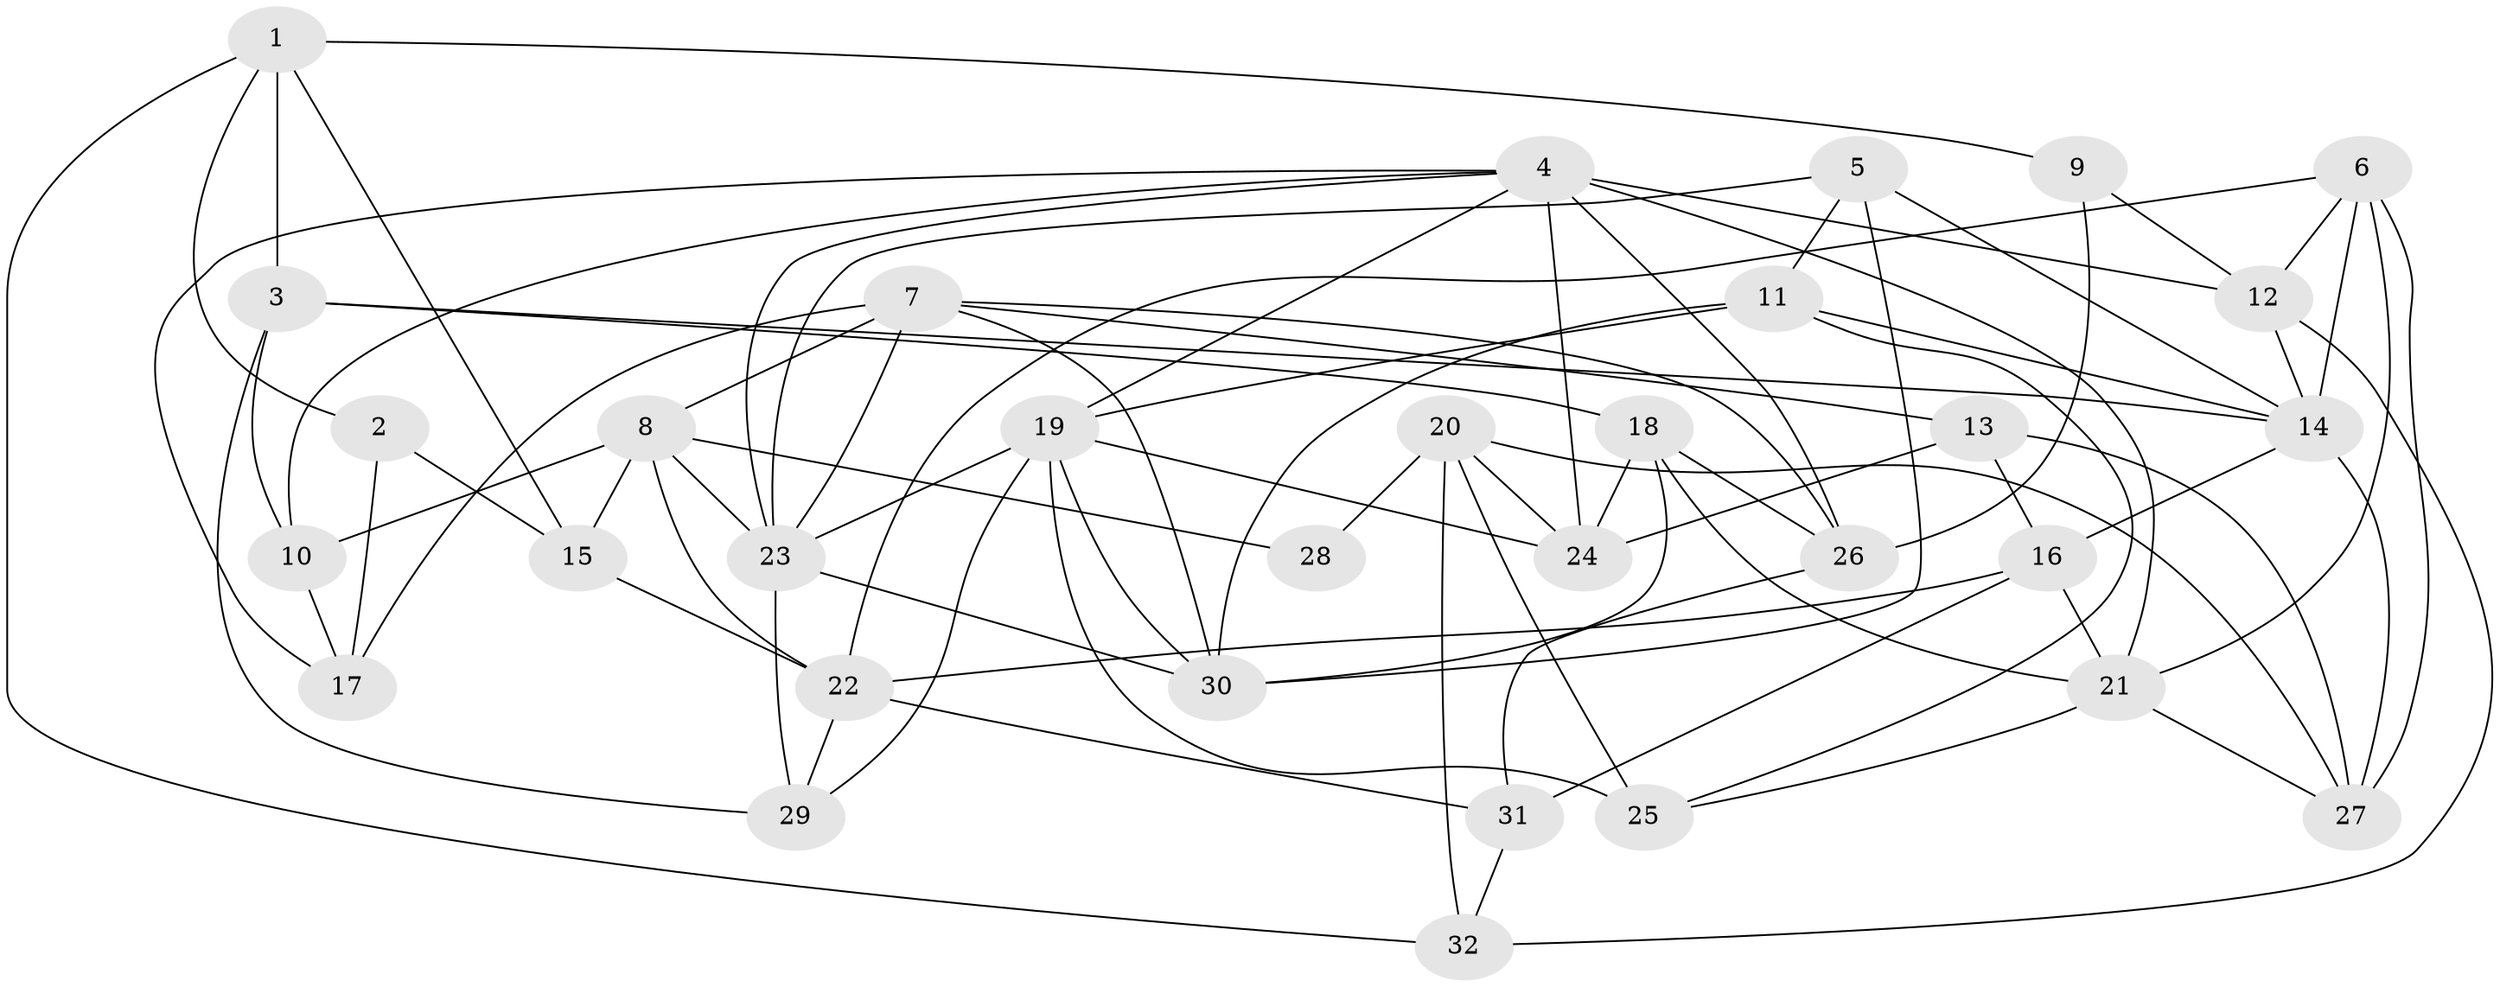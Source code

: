 // original degree distribution, {4: 0.4067796610169492, 3: 0.22033898305084745, 7: 0.05084745762711865, 5: 0.1694915254237288, 2: 0.1016949152542373, 6: 0.05084745762711865}
// Generated by graph-tools (version 1.1) at 2025/01/03/09/25 03:01:58]
// undirected, 32 vertices, 79 edges
graph export_dot {
graph [start="1"]
  node [color=gray90,style=filled];
  1;
  2;
  3;
  4;
  5;
  6;
  7;
  8;
  9;
  10;
  11;
  12;
  13;
  14;
  15;
  16;
  17;
  18;
  19;
  20;
  21;
  22;
  23;
  24;
  25;
  26;
  27;
  28;
  29;
  30;
  31;
  32;
  1 -- 2 [weight=1.0];
  1 -- 3 [weight=2.0];
  1 -- 9 [weight=1.0];
  1 -- 15 [weight=1.0];
  1 -- 32 [weight=1.0];
  2 -- 15 [weight=1.0];
  2 -- 17 [weight=1.0];
  3 -- 10 [weight=1.0];
  3 -- 14 [weight=1.0];
  3 -- 18 [weight=1.0];
  3 -- 29 [weight=1.0];
  4 -- 10 [weight=1.0];
  4 -- 12 [weight=2.0];
  4 -- 17 [weight=1.0];
  4 -- 19 [weight=1.0];
  4 -- 21 [weight=1.0];
  4 -- 23 [weight=1.0];
  4 -- 24 [weight=1.0];
  4 -- 26 [weight=1.0];
  5 -- 11 [weight=1.0];
  5 -- 14 [weight=1.0];
  5 -- 23 [weight=1.0];
  5 -- 30 [weight=1.0];
  6 -- 12 [weight=1.0];
  6 -- 14 [weight=1.0];
  6 -- 21 [weight=1.0];
  6 -- 22 [weight=1.0];
  6 -- 27 [weight=1.0];
  7 -- 8 [weight=2.0];
  7 -- 13 [weight=1.0];
  7 -- 17 [weight=1.0];
  7 -- 23 [weight=1.0];
  7 -- 26 [weight=1.0];
  7 -- 30 [weight=1.0];
  8 -- 10 [weight=1.0];
  8 -- 15 [weight=1.0];
  8 -- 22 [weight=1.0];
  8 -- 23 [weight=1.0];
  8 -- 28 [weight=2.0];
  9 -- 12 [weight=1.0];
  9 -- 26 [weight=1.0];
  10 -- 17 [weight=1.0];
  11 -- 14 [weight=1.0];
  11 -- 19 [weight=1.0];
  11 -- 25 [weight=1.0];
  11 -- 30 [weight=2.0];
  12 -- 14 [weight=2.0];
  12 -- 32 [weight=1.0];
  13 -- 16 [weight=1.0];
  13 -- 24 [weight=2.0];
  13 -- 27 [weight=1.0];
  14 -- 16 [weight=1.0];
  14 -- 27 [weight=1.0];
  15 -- 22 [weight=2.0];
  16 -- 21 [weight=2.0];
  16 -- 22 [weight=1.0];
  16 -- 31 [weight=1.0];
  18 -- 21 [weight=1.0];
  18 -- 24 [weight=1.0];
  18 -- 26 [weight=2.0];
  18 -- 30 [weight=1.0];
  19 -- 23 [weight=1.0];
  19 -- 24 [weight=1.0];
  19 -- 25 [weight=2.0];
  19 -- 29 [weight=1.0];
  19 -- 30 [weight=1.0];
  20 -- 24 [weight=1.0];
  20 -- 25 [weight=1.0];
  20 -- 27 [weight=1.0];
  20 -- 28 [weight=1.0];
  20 -- 32 [weight=1.0];
  21 -- 25 [weight=1.0];
  21 -- 27 [weight=1.0];
  22 -- 29 [weight=1.0];
  22 -- 31 [weight=1.0];
  23 -- 29 [weight=1.0];
  23 -- 30 [weight=1.0];
  26 -- 31 [weight=1.0];
  31 -- 32 [weight=1.0];
}
